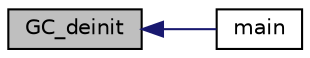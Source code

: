 digraph "GC_deinit"
{
  edge [fontname="Helvetica",fontsize="10",labelfontname="Helvetica",labelfontsize="10"];
  node [fontname="Helvetica",fontsize="10",shape=record];
  rankdir="LR";
  Node903 [label="GC_deinit",height=0.2,width=0.4,color="black", fillcolor="grey75", style="filled", fontcolor="black"];
  Node903 -> Node904 [dir="back",color="midnightblue",fontsize="10",style="solid",fontname="Helvetica"];
  Node904 [label="main",height=0.2,width=0.4,color="black", fillcolor="white", style="filled",URL="$d4/d12/3rd_party_2gc_2tests_2test_8c.html#a840291bc02cba5474a4cb46a9b9566fe"];
}
